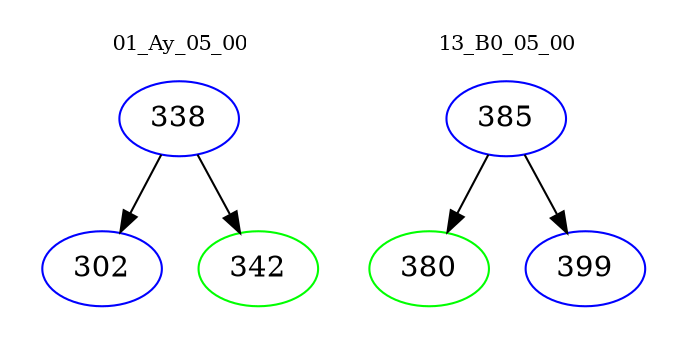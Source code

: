 digraph{
subgraph cluster_0 {
color = white
label = "01_Ay_05_00";
fontsize=10;
T0_338 [label="338", color="blue"]
T0_338 -> T0_302 [color="black"]
T0_302 [label="302", color="blue"]
T0_338 -> T0_342 [color="black"]
T0_342 [label="342", color="green"]
}
subgraph cluster_1 {
color = white
label = "13_B0_05_00";
fontsize=10;
T1_385 [label="385", color="blue"]
T1_385 -> T1_380 [color="black"]
T1_380 [label="380", color="green"]
T1_385 -> T1_399 [color="black"]
T1_399 [label="399", color="blue"]
}
}
